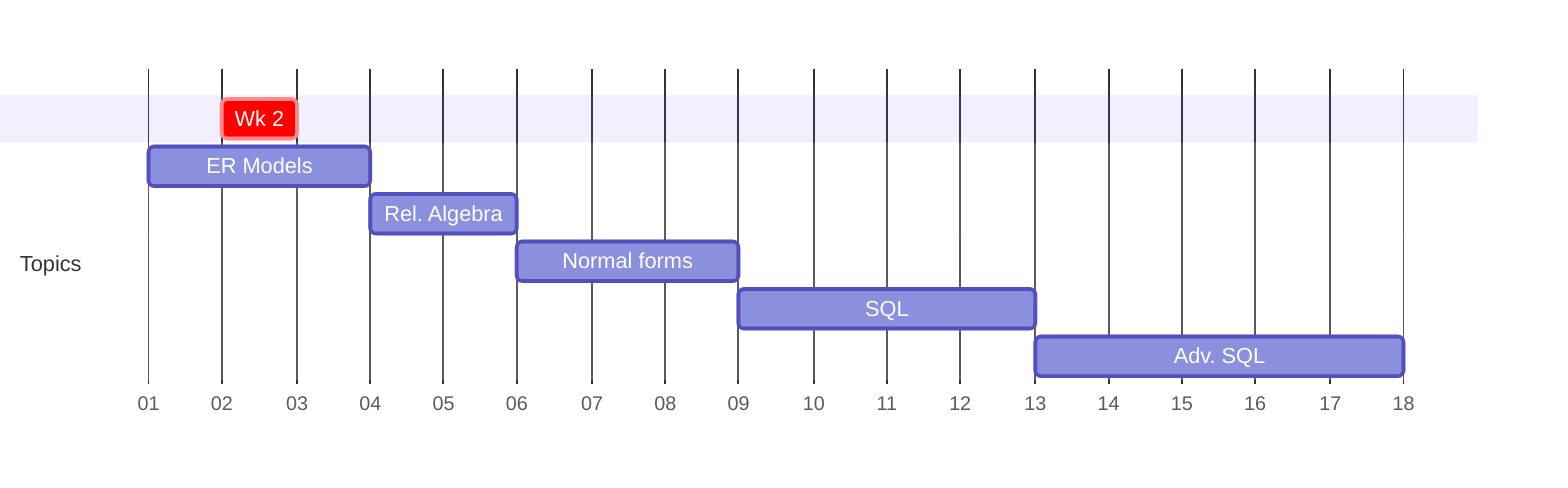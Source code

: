 gantt
        dateFormat  M/DD/YYYY
        axisFormat  %W

        section    
        Wk 2 : crit, weekblock, 1/14/2024, 1w

        section Topics
        ER Models : m1, 1/7/2024, 3w
        Rel. Algebra: m4, after m1, 2w
        Normal forms: m5, after m4, 3w
        SQL : m6, after m5, 4w
        Adv. SQL: m7, after m6, 5w